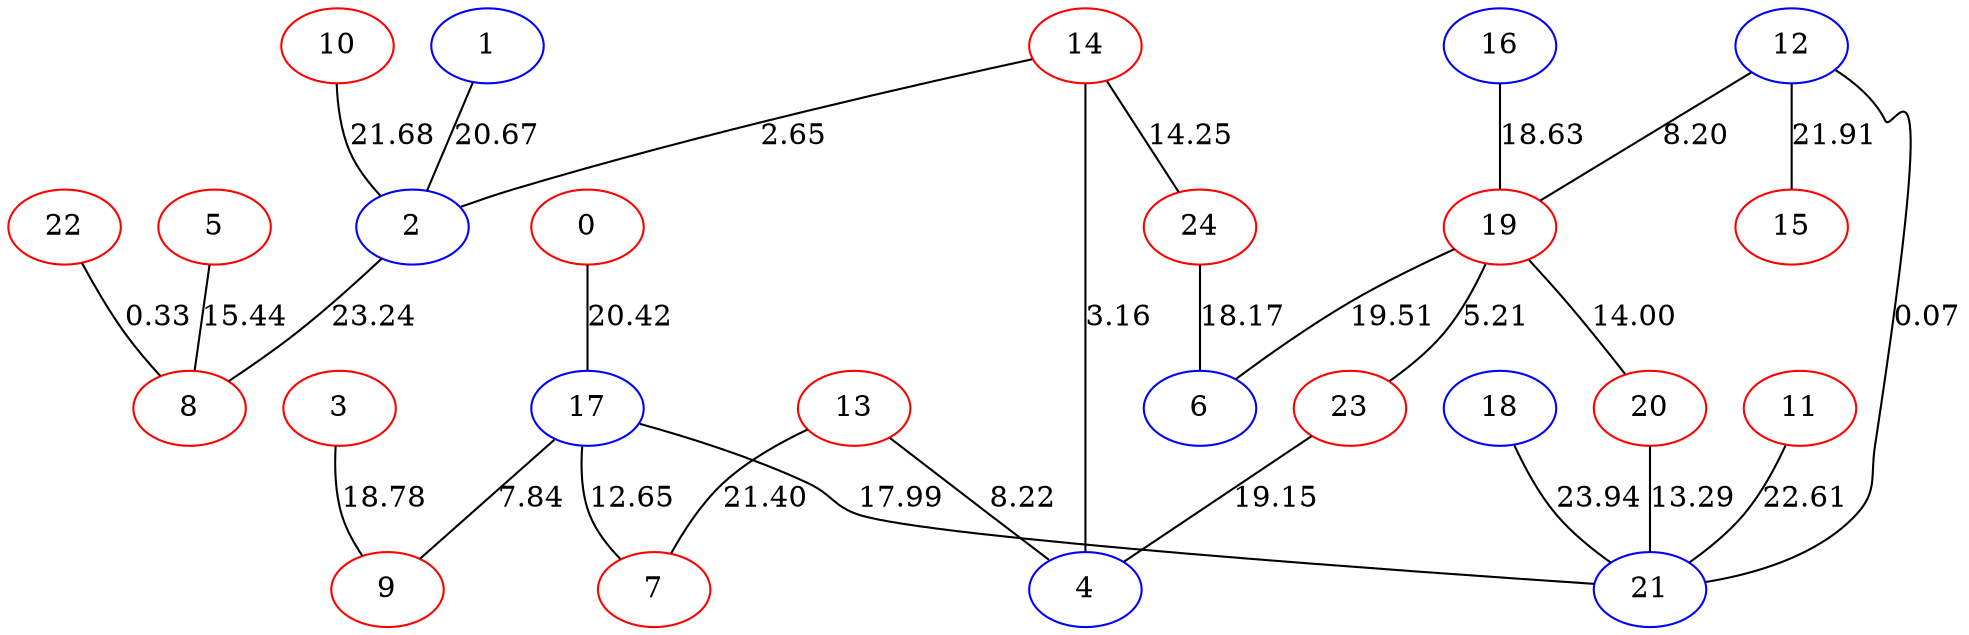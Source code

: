 graph {
22[color=red]
23[color=red]
24[color=red]
10[color=red]
11[color=red]
12[color=blue]
13[color=red]
14[color=red]
15[color=red]
16[color=blue]
17[color=blue]
18[color=blue]
19[color=red]
0[color=red]
1[color=blue]
2[color=blue]
3[color=red]
4[color=blue]
5[color=red]
6[color=blue]
7[color=red]
8[color=red]
9[color=red]
20[color=red]
21[color=blue]
22--8[label=0.33]
18--21[label=23.94]
14--2[label=2.65]
16--19[label=18.63]
14--24[label=14.25]
24--6[label=18.17]
0--17[label=20.42]
3--9[label=18.78]
19--20[label=14.00]
12--15[label=21.91]
20--21[label=13.29]
1--2[label=20.67]
10--2[label=21.68]
11--21[label=22.61]
12--19[label=8.20]
14--4[label=3.16]
5--8[label=15.44]
19--23[label=5.21]
19--6[label=19.51]
23--4[label=19.15]
2--8[label=23.24]
12--21[label=0.07]
13--4[label=8.22]
17--21[label=17.99]
17--7[label=12.65]
13--7[label=21.40]
17--9[label=7.84]
}